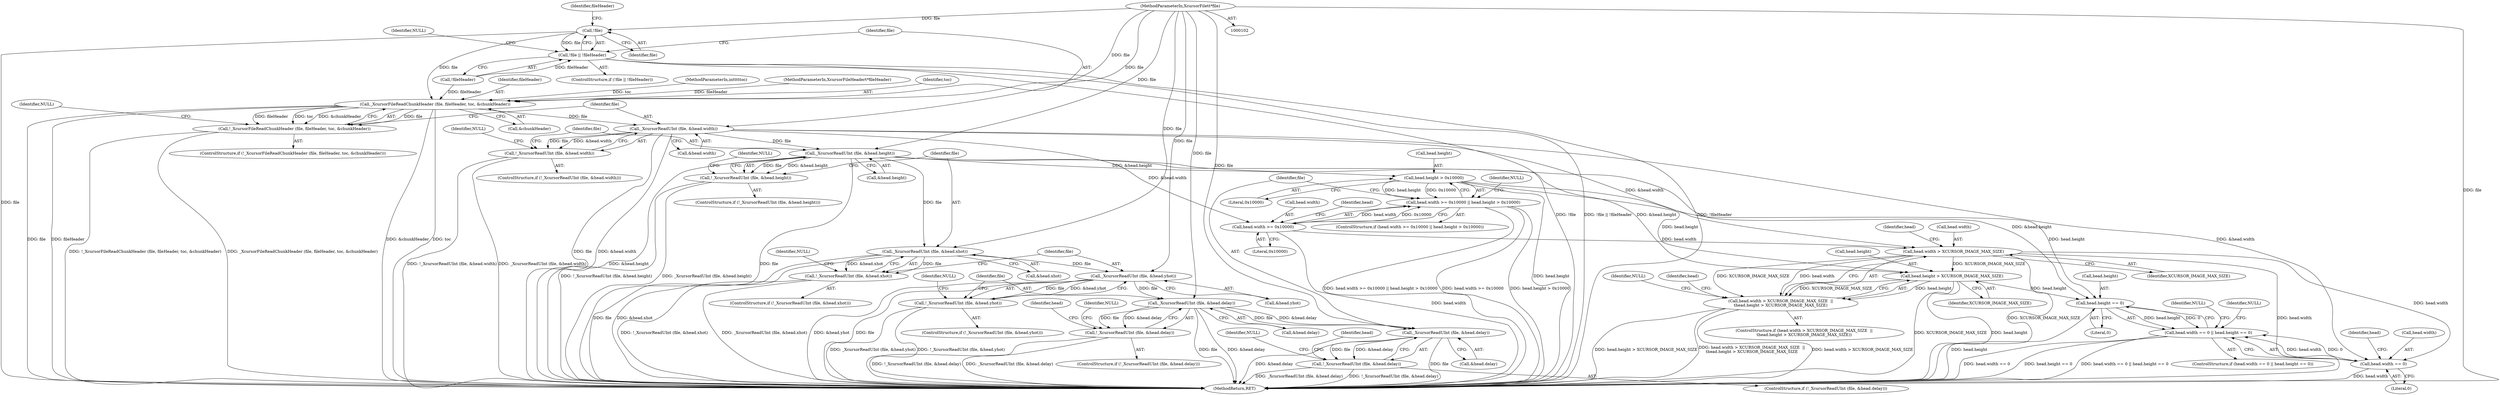 digraph "0_wayland_5d201df72f3d4f4cb8b8f75f980169b03507da38_0@pointer" {
"1000103" [label="(MethodParameterIn,XcursorFile\t\t*file)"];
"1000114" [label="(Call,!file)"];
"1000113" [label="(Call,!file || !fileHeader)"];
"1000122" [label="(Call,_XcursorFileReadChunkHeader (file, fileHeader, toc, &chunkHeader))"];
"1000121" [label="(Call,!_XcursorFileReadChunkHeader (file, fileHeader, toc, &chunkHeader))"];
"1000132" [label="(Call,_XcursorReadUInt (file, &head.width))"];
"1000131" [label="(Call,!_XcursorReadUInt (file, &head.width))"];
"1000142" [label="(Call,_XcursorReadUInt (file, &head.height))"];
"1000141" [label="(Call,!_XcursorReadUInt (file, &head.height))"];
"1000152" [label="(Call,_XcursorReadUInt (file, &head.xhot))"];
"1000151" [label="(Call,!_XcursorReadUInt (file, &head.xhot))"];
"1000162" [label="(Call,_XcursorReadUInt (file, &head.yhot))"];
"1000161" [label="(Call,!_XcursorReadUInt (file, &head.yhot))"];
"1000172" [label="(Call,_XcursorReadUInt (file, &head.delay))"];
"1000171" [label="(Call,!_XcursorReadUInt (file, &head.delay))"];
"1000196" [label="(Call,_XcursorReadUInt (file, &head.delay))"];
"1000195" [label="(Call,!_XcursorReadUInt (file, &head.delay))"];
"1000187" [label="(Call,head.height > 0x10000)"];
"1000181" [label="(Call,head.width >= 0x10000 || head.height > 0x10000)"];
"1000211" [label="(Call,head.height > XCURSOR_IMAGE_MAX_SIZE)"];
"1000205" [label="(Call,head.width > XCURSOR_IMAGE_MAX_SIZE  ||\n\thead.height > XCURSOR_IMAGE_MAX_SIZE)"];
"1000225" [label="(Call,head.height == 0)"];
"1000219" [label="(Call,head.width == 0 || head.height == 0)"];
"1000182" [label="(Call,head.width >= 0x10000)"];
"1000206" [label="(Call,head.width > XCURSOR_IMAGE_MAX_SIZE)"];
"1000220" [label="(Call,head.width == 0)"];
"1000120" [label="(ControlStructure,if (!_XcursorFileReadChunkHeader (file, fileHeader, toc, &chunkHeader)))"];
"1000227" [label="(Identifier,head)"];
"1000171" [label="(Call,!_XcursorReadUInt (file, &head.delay))"];
"1000141" [label="(Call,!_XcursorReadUInt (file, &head.height))"];
"1000162" [label="(Call,_XcursorReadUInt (file, &head.yhot))"];
"1000160" [label="(ControlStructure,if (!_XcursorReadUInt (file, &head.yhot)))"];
"1000193" [label="(Identifier,NULL)"];
"1000129" [label="(Identifier,NULL)"];
"1000184" [label="(Identifier,head)"];
"1000233" [label="(Identifier,NULL)"];
"1000152" [label="(Call,_XcursorReadUInt (file, &head.xhot))"];
"1000194" [label="(ControlStructure,if (!_XcursorReadUInt (file, &head.delay)))"];
"1000212" [label="(Call,head.height)"];
"1000218" [label="(ControlStructure,if (head.width == 0 || head.height == 0))"];
"1000210" [label="(Identifier,XCURSOR_IMAGE_MAX_SIZE)"];
"1000139" [label="(Identifier,NULL)"];
"1000159" [label="(Identifier,NULL)"];
"1000186" [label="(Literal,0x10000)"];
"1000188" [label="(Call,head.height)"];
"1000221" [label="(Call,head.width)"];
"1000187" [label="(Call,head.height > 0x10000)"];
"1000183" [label="(Call,head.width)"];
"1000225" [label="(Call,head.height == 0)"];
"1000140" [label="(ControlStructure,if (!_XcursorReadUInt (file, &head.height)))"];
"1000172" [label="(Call,_XcursorReadUInt (file, &head.delay))"];
"1000154" [label="(Call,&head.xhot)"];
"1000215" [label="(Identifier,XCURSOR_IMAGE_MAX_SIZE)"];
"1000103" [label="(MethodParameterIn,XcursorFile\t\t*file)"];
"1000203" [label="(Identifier,NULL)"];
"1000117" [label="(Identifier,fileHeader)"];
"1000181" [label="(Call,head.width >= 0x10000 || head.height > 0x10000)"];
"1000217" [label="(Identifier,NULL)"];
"1000174" [label="(Call,&head.delay)"];
"1000204" [label="(ControlStructure,if (head.width > XCURSOR_IMAGE_MAX_SIZE  ||\n\thead.height > XCURSOR_IMAGE_MAX_SIZE))"];
"1000124" [label="(Identifier,fileHeader)"];
"1000198" [label="(Call,&head.delay)"];
"1000213" [label="(Identifier,head)"];
"1000122" [label="(Call,_XcursorFileReadChunkHeader (file, fileHeader, toc, &chunkHeader))"];
"1000224" [label="(Literal,0)"];
"1000170" [label="(ControlStructure,if (!_XcursorReadUInt (file, &head.delay)))"];
"1000161" [label="(Call,!_XcursorReadUInt (file, &head.yhot))"];
"1000143" [label="(Identifier,file)"];
"1000115" [label="(Identifier,file)"];
"1000173" [label="(Identifier,file)"];
"1000222" [label="(Identifier,head)"];
"1000113" [label="(Call,!file || !fileHeader)"];
"1000134" [label="(Call,&head.width)"];
"1000169" [label="(Identifier,NULL)"];
"1000196" [label="(Call,_XcursorReadUInt (file, &head.delay))"];
"1000309" [label="(MethodReturn,RET)"];
"1000144" [label="(Call,&head.height)"];
"1000150" [label="(ControlStructure,if (!_XcursorReadUInt (file, &head.xhot)))"];
"1000151" [label="(Call,!_XcursorReadUInt (file, &head.xhot))"];
"1000126" [label="(Call,&chunkHeader)"];
"1000153" [label="(Identifier,file)"];
"1000219" [label="(Call,head.width == 0 || head.height == 0)"];
"1000164" [label="(Call,&head.yhot)"];
"1000229" [label="(Literal,0)"];
"1000195" [label="(Call,!_XcursorReadUInt (file, &head.delay))"];
"1000231" [label="(Identifier,NULL)"];
"1000112" [label="(ControlStructure,if (!file || !fileHeader))"];
"1000105" [label="(MethodParameterIn,int\t\t\ttoc)"];
"1000182" [label="(Call,head.width >= 0x10000)"];
"1000131" [label="(Call,!_XcursorReadUInt (file, &head.width))"];
"1000132" [label="(Call,_XcursorReadUInt (file, &head.width))"];
"1000104" [label="(MethodParameterIn,XcursorFileHeader\t*fileHeader)"];
"1000123" [label="(Identifier,file)"];
"1000179" [label="(Identifier,NULL)"];
"1000226" [label="(Call,head.height)"];
"1000206" [label="(Call,head.width > XCURSOR_IMAGE_MAX_SIZE)"];
"1000142" [label="(Call,_XcursorReadUInt (file, &head.height))"];
"1000205" [label="(Call,head.width > XCURSOR_IMAGE_MAX_SIZE  ||\n\thead.height > XCURSOR_IMAGE_MAX_SIZE)"];
"1000207" [label="(Call,head.width)"];
"1000130" [label="(ControlStructure,if (!_XcursorReadUInt (file, &head.width)))"];
"1000149" [label="(Identifier,NULL)"];
"1000121" [label="(Call,!_XcursorFileReadChunkHeader (file, fileHeader, toc, &chunkHeader))"];
"1000211" [label="(Call,head.height > XCURSOR_IMAGE_MAX_SIZE)"];
"1000208" [label="(Identifier,head)"];
"1000197" [label="(Identifier,file)"];
"1000180" [label="(ControlStructure,if (head.width >= 0x10000 || head.height > 0x10000))"];
"1000189" [label="(Identifier,head)"];
"1000119" [label="(Identifier,NULL)"];
"1000125" [label="(Identifier,toc)"];
"1000114" [label="(Call,!file)"];
"1000163" [label="(Identifier,file)"];
"1000191" [label="(Literal,0x10000)"];
"1000116" [label="(Call,!fileHeader)"];
"1000133" [label="(Identifier,file)"];
"1000220" [label="(Call,head.width == 0)"];
"1000103" -> "1000102"  [label="AST: "];
"1000103" -> "1000309"  [label="DDG: file"];
"1000103" -> "1000114"  [label="DDG: file"];
"1000103" -> "1000122"  [label="DDG: file"];
"1000103" -> "1000132"  [label="DDG: file"];
"1000103" -> "1000142"  [label="DDG: file"];
"1000103" -> "1000152"  [label="DDG: file"];
"1000103" -> "1000162"  [label="DDG: file"];
"1000103" -> "1000172"  [label="DDG: file"];
"1000103" -> "1000196"  [label="DDG: file"];
"1000114" -> "1000113"  [label="AST: "];
"1000114" -> "1000115"  [label="CFG: "];
"1000115" -> "1000114"  [label="AST: "];
"1000117" -> "1000114"  [label="CFG: "];
"1000113" -> "1000114"  [label="CFG: "];
"1000114" -> "1000309"  [label="DDG: file"];
"1000114" -> "1000113"  [label="DDG: file"];
"1000114" -> "1000122"  [label="DDG: file"];
"1000113" -> "1000112"  [label="AST: "];
"1000113" -> "1000116"  [label="CFG: "];
"1000116" -> "1000113"  [label="AST: "];
"1000119" -> "1000113"  [label="CFG: "];
"1000123" -> "1000113"  [label="CFG: "];
"1000113" -> "1000309"  [label="DDG: !file"];
"1000113" -> "1000309"  [label="DDG: !file || !fileHeader"];
"1000113" -> "1000309"  [label="DDG: !fileHeader"];
"1000116" -> "1000113"  [label="DDG: fileHeader"];
"1000122" -> "1000121"  [label="AST: "];
"1000122" -> "1000126"  [label="CFG: "];
"1000123" -> "1000122"  [label="AST: "];
"1000124" -> "1000122"  [label="AST: "];
"1000125" -> "1000122"  [label="AST: "];
"1000126" -> "1000122"  [label="AST: "];
"1000121" -> "1000122"  [label="CFG: "];
"1000122" -> "1000309"  [label="DDG: &chunkHeader"];
"1000122" -> "1000309"  [label="DDG: toc"];
"1000122" -> "1000309"  [label="DDG: file"];
"1000122" -> "1000309"  [label="DDG: fileHeader"];
"1000122" -> "1000121"  [label="DDG: file"];
"1000122" -> "1000121"  [label="DDG: fileHeader"];
"1000122" -> "1000121"  [label="DDG: toc"];
"1000122" -> "1000121"  [label="DDG: &chunkHeader"];
"1000116" -> "1000122"  [label="DDG: fileHeader"];
"1000104" -> "1000122"  [label="DDG: fileHeader"];
"1000105" -> "1000122"  [label="DDG: toc"];
"1000122" -> "1000132"  [label="DDG: file"];
"1000121" -> "1000120"  [label="AST: "];
"1000129" -> "1000121"  [label="CFG: "];
"1000133" -> "1000121"  [label="CFG: "];
"1000121" -> "1000309"  [label="DDG: !_XcursorFileReadChunkHeader (file, fileHeader, toc, &chunkHeader)"];
"1000121" -> "1000309"  [label="DDG: _XcursorFileReadChunkHeader (file, fileHeader, toc, &chunkHeader)"];
"1000132" -> "1000131"  [label="AST: "];
"1000132" -> "1000134"  [label="CFG: "];
"1000133" -> "1000132"  [label="AST: "];
"1000134" -> "1000132"  [label="AST: "];
"1000131" -> "1000132"  [label="CFG: "];
"1000132" -> "1000309"  [label="DDG: file"];
"1000132" -> "1000309"  [label="DDG: &head.width"];
"1000132" -> "1000131"  [label="DDG: file"];
"1000132" -> "1000131"  [label="DDG: &head.width"];
"1000132" -> "1000142"  [label="DDG: file"];
"1000132" -> "1000182"  [label="DDG: &head.width"];
"1000132" -> "1000206"  [label="DDG: &head.width"];
"1000132" -> "1000220"  [label="DDG: &head.width"];
"1000131" -> "1000130"  [label="AST: "];
"1000139" -> "1000131"  [label="CFG: "];
"1000143" -> "1000131"  [label="CFG: "];
"1000131" -> "1000309"  [label="DDG: _XcursorReadUInt (file, &head.width)"];
"1000131" -> "1000309"  [label="DDG: !_XcursorReadUInt (file, &head.width)"];
"1000142" -> "1000141"  [label="AST: "];
"1000142" -> "1000144"  [label="CFG: "];
"1000143" -> "1000142"  [label="AST: "];
"1000144" -> "1000142"  [label="AST: "];
"1000141" -> "1000142"  [label="CFG: "];
"1000142" -> "1000309"  [label="DDG: &head.height"];
"1000142" -> "1000309"  [label="DDG: file"];
"1000142" -> "1000141"  [label="DDG: file"];
"1000142" -> "1000141"  [label="DDG: &head.height"];
"1000142" -> "1000152"  [label="DDG: file"];
"1000142" -> "1000187"  [label="DDG: &head.height"];
"1000142" -> "1000211"  [label="DDG: &head.height"];
"1000142" -> "1000225"  [label="DDG: &head.height"];
"1000141" -> "1000140"  [label="AST: "];
"1000149" -> "1000141"  [label="CFG: "];
"1000153" -> "1000141"  [label="CFG: "];
"1000141" -> "1000309"  [label="DDG: _XcursorReadUInt (file, &head.height)"];
"1000141" -> "1000309"  [label="DDG: !_XcursorReadUInt (file, &head.height)"];
"1000152" -> "1000151"  [label="AST: "];
"1000152" -> "1000154"  [label="CFG: "];
"1000153" -> "1000152"  [label="AST: "];
"1000154" -> "1000152"  [label="AST: "];
"1000151" -> "1000152"  [label="CFG: "];
"1000152" -> "1000309"  [label="DDG: file"];
"1000152" -> "1000309"  [label="DDG: &head.xhot"];
"1000152" -> "1000151"  [label="DDG: file"];
"1000152" -> "1000151"  [label="DDG: &head.xhot"];
"1000152" -> "1000162"  [label="DDG: file"];
"1000151" -> "1000150"  [label="AST: "];
"1000159" -> "1000151"  [label="CFG: "];
"1000163" -> "1000151"  [label="CFG: "];
"1000151" -> "1000309"  [label="DDG: !_XcursorReadUInt (file, &head.xhot)"];
"1000151" -> "1000309"  [label="DDG: _XcursorReadUInt (file, &head.xhot)"];
"1000162" -> "1000161"  [label="AST: "];
"1000162" -> "1000164"  [label="CFG: "];
"1000163" -> "1000162"  [label="AST: "];
"1000164" -> "1000162"  [label="AST: "];
"1000161" -> "1000162"  [label="CFG: "];
"1000162" -> "1000309"  [label="DDG: &head.yhot"];
"1000162" -> "1000309"  [label="DDG: file"];
"1000162" -> "1000161"  [label="DDG: file"];
"1000162" -> "1000161"  [label="DDG: &head.yhot"];
"1000162" -> "1000172"  [label="DDG: file"];
"1000161" -> "1000160"  [label="AST: "];
"1000169" -> "1000161"  [label="CFG: "];
"1000173" -> "1000161"  [label="CFG: "];
"1000161" -> "1000309"  [label="DDG: _XcursorReadUInt (file, &head.yhot)"];
"1000161" -> "1000309"  [label="DDG: !_XcursorReadUInt (file, &head.yhot)"];
"1000172" -> "1000171"  [label="AST: "];
"1000172" -> "1000174"  [label="CFG: "];
"1000173" -> "1000172"  [label="AST: "];
"1000174" -> "1000172"  [label="AST: "];
"1000171" -> "1000172"  [label="CFG: "];
"1000172" -> "1000309"  [label="DDG: file"];
"1000172" -> "1000309"  [label="DDG: &head.delay"];
"1000172" -> "1000171"  [label="DDG: file"];
"1000172" -> "1000171"  [label="DDG: &head.delay"];
"1000172" -> "1000196"  [label="DDG: file"];
"1000172" -> "1000196"  [label="DDG: &head.delay"];
"1000171" -> "1000170"  [label="AST: "];
"1000179" -> "1000171"  [label="CFG: "];
"1000184" -> "1000171"  [label="CFG: "];
"1000171" -> "1000309"  [label="DDG: _XcursorReadUInt (file, &head.delay)"];
"1000171" -> "1000309"  [label="DDG: !_XcursorReadUInt (file, &head.delay)"];
"1000196" -> "1000195"  [label="AST: "];
"1000196" -> "1000198"  [label="CFG: "];
"1000197" -> "1000196"  [label="AST: "];
"1000198" -> "1000196"  [label="AST: "];
"1000195" -> "1000196"  [label="CFG: "];
"1000196" -> "1000309"  [label="DDG: file"];
"1000196" -> "1000309"  [label="DDG: &head.delay"];
"1000196" -> "1000195"  [label="DDG: file"];
"1000196" -> "1000195"  [label="DDG: &head.delay"];
"1000195" -> "1000194"  [label="AST: "];
"1000203" -> "1000195"  [label="CFG: "];
"1000208" -> "1000195"  [label="CFG: "];
"1000195" -> "1000309"  [label="DDG: !_XcursorReadUInt (file, &head.delay)"];
"1000195" -> "1000309"  [label="DDG: _XcursorReadUInt (file, &head.delay)"];
"1000187" -> "1000181"  [label="AST: "];
"1000187" -> "1000191"  [label="CFG: "];
"1000188" -> "1000187"  [label="AST: "];
"1000191" -> "1000187"  [label="AST: "];
"1000181" -> "1000187"  [label="CFG: "];
"1000187" -> "1000309"  [label="DDG: head.height"];
"1000187" -> "1000181"  [label="DDG: head.height"];
"1000187" -> "1000181"  [label="DDG: 0x10000"];
"1000187" -> "1000211"  [label="DDG: head.height"];
"1000187" -> "1000225"  [label="DDG: head.height"];
"1000181" -> "1000180"  [label="AST: "];
"1000181" -> "1000182"  [label="CFG: "];
"1000182" -> "1000181"  [label="AST: "];
"1000193" -> "1000181"  [label="CFG: "];
"1000197" -> "1000181"  [label="CFG: "];
"1000181" -> "1000309"  [label="DDG: head.width >= 0x10000"];
"1000181" -> "1000309"  [label="DDG: head.height > 0x10000"];
"1000181" -> "1000309"  [label="DDG: head.width >= 0x10000 || head.height > 0x10000"];
"1000182" -> "1000181"  [label="DDG: head.width"];
"1000182" -> "1000181"  [label="DDG: 0x10000"];
"1000211" -> "1000205"  [label="AST: "];
"1000211" -> "1000215"  [label="CFG: "];
"1000212" -> "1000211"  [label="AST: "];
"1000215" -> "1000211"  [label="AST: "];
"1000205" -> "1000211"  [label="CFG: "];
"1000211" -> "1000309"  [label="DDG: head.height"];
"1000211" -> "1000309"  [label="DDG: XCURSOR_IMAGE_MAX_SIZE"];
"1000211" -> "1000205"  [label="DDG: head.height"];
"1000211" -> "1000205"  [label="DDG: XCURSOR_IMAGE_MAX_SIZE"];
"1000206" -> "1000211"  [label="DDG: XCURSOR_IMAGE_MAX_SIZE"];
"1000211" -> "1000225"  [label="DDG: head.height"];
"1000205" -> "1000204"  [label="AST: "];
"1000205" -> "1000206"  [label="CFG: "];
"1000206" -> "1000205"  [label="AST: "];
"1000217" -> "1000205"  [label="CFG: "];
"1000222" -> "1000205"  [label="CFG: "];
"1000205" -> "1000309"  [label="DDG: head.width > XCURSOR_IMAGE_MAX_SIZE"];
"1000205" -> "1000309"  [label="DDG: head.height > XCURSOR_IMAGE_MAX_SIZE"];
"1000205" -> "1000309"  [label="DDG: head.width > XCURSOR_IMAGE_MAX_SIZE  ||\n\thead.height > XCURSOR_IMAGE_MAX_SIZE"];
"1000206" -> "1000205"  [label="DDG: head.width"];
"1000206" -> "1000205"  [label="DDG: XCURSOR_IMAGE_MAX_SIZE"];
"1000225" -> "1000219"  [label="AST: "];
"1000225" -> "1000229"  [label="CFG: "];
"1000226" -> "1000225"  [label="AST: "];
"1000229" -> "1000225"  [label="AST: "];
"1000219" -> "1000225"  [label="CFG: "];
"1000225" -> "1000309"  [label="DDG: head.height"];
"1000225" -> "1000219"  [label="DDG: head.height"];
"1000225" -> "1000219"  [label="DDG: 0"];
"1000219" -> "1000218"  [label="AST: "];
"1000219" -> "1000220"  [label="CFG: "];
"1000220" -> "1000219"  [label="AST: "];
"1000231" -> "1000219"  [label="CFG: "];
"1000233" -> "1000219"  [label="CFG: "];
"1000219" -> "1000309"  [label="DDG: head.height == 0"];
"1000219" -> "1000309"  [label="DDG: head.width == 0 || head.height == 0"];
"1000219" -> "1000309"  [label="DDG: head.width == 0"];
"1000220" -> "1000219"  [label="DDG: head.width"];
"1000220" -> "1000219"  [label="DDG: 0"];
"1000182" -> "1000186"  [label="CFG: "];
"1000183" -> "1000182"  [label="AST: "];
"1000186" -> "1000182"  [label="AST: "];
"1000189" -> "1000182"  [label="CFG: "];
"1000182" -> "1000309"  [label="DDG: head.width"];
"1000182" -> "1000206"  [label="DDG: head.width"];
"1000206" -> "1000210"  [label="CFG: "];
"1000207" -> "1000206"  [label="AST: "];
"1000210" -> "1000206"  [label="AST: "];
"1000213" -> "1000206"  [label="CFG: "];
"1000206" -> "1000309"  [label="DDG: XCURSOR_IMAGE_MAX_SIZE"];
"1000206" -> "1000309"  [label="DDG: head.width"];
"1000206" -> "1000220"  [label="DDG: head.width"];
"1000220" -> "1000224"  [label="CFG: "];
"1000221" -> "1000220"  [label="AST: "];
"1000224" -> "1000220"  [label="AST: "];
"1000227" -> "1000220"  [label="CFG: "];
"1000220" -> "1000309"  [label="DDG: head.width"];
}

